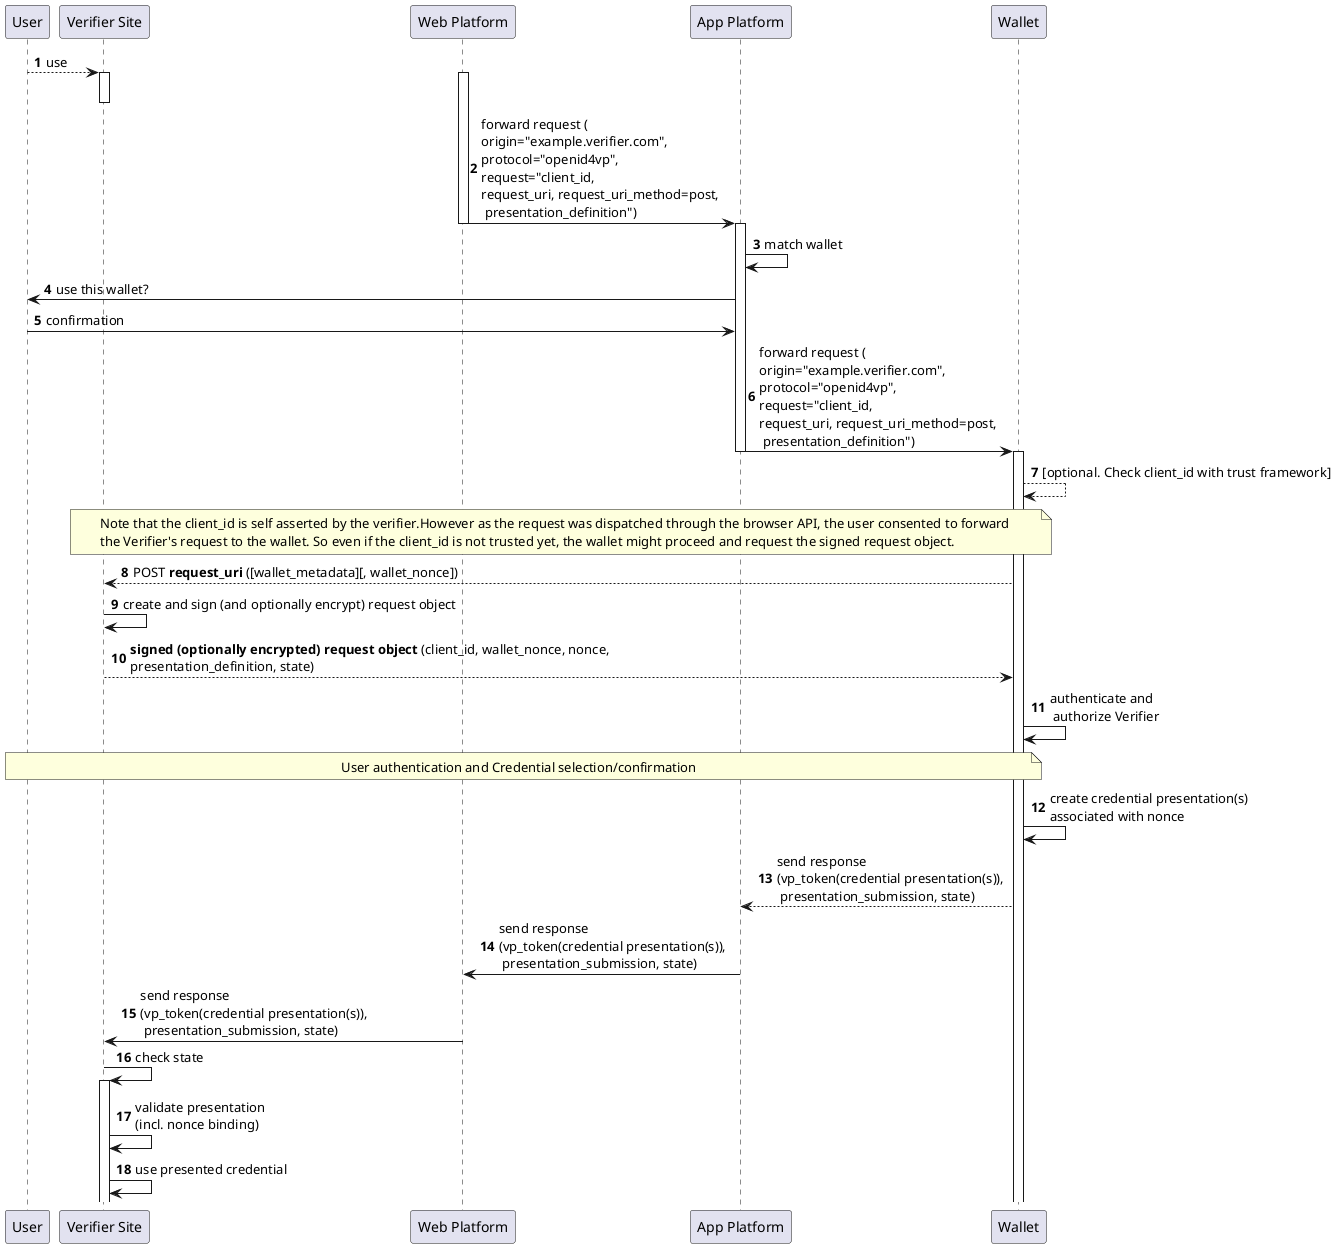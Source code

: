 ```plantuml
@startuml

autonumber

participant "User" as u

participant "Verifier Site" as r

participant "Web Platform" as wp

participant "App Platform" as ap

participant "Wallet" as w

u --> r : use
activate r

deactivate r
activate wp

wp -> ap: forward request (\norigin="example.verifier.com",\nprotocol="openid4vp",\nrequest="client_id, \nrequest_uri, request_uri_method=post,\n presentation_definition")
deactivate wp
activate ap

ap -> ap: match wallet
ap -> u: use this wallet?
u -> ap: confirmation

ap -> w: forward request (\norigin="example.verifier.com",\nprotocol="openid4vp",\nrequest="client_id, \nrequest_uri, request_uri_method=post,\n presentation_definition")
deactivate ap

activate w
w --> w: [optional. Check client_id with trust framework]
note over r,w
    Note that the client_id is self asserted by the verifier.However as the request was dispatched through the browser API, the user consented to forward 
    the Verifier's request to the wallet. So even if the client_id is not trusted yet, the wallet might proceed and request the signed request object.
end note
w --> r: POST **request_uri** ([wallet_metadata][, wallet_nonce])
r -> r: create and sign (and optionally encrypt) request object 
r --> w: **signed (optionally encrypted) request object** (client_id, wallet_nonce, nonce, \npresentation_definition, state)
w -> w: authenticate and\n authorize Verifier

note over u, w: User authentication and Credential selection/confirmation

w -> w: create credential presentation(s) \nassociated with nonce
w --> ap: send response \n(vp_token(credential presentation(s)),\n presentation_submission, state)
ap -> wp: send response \n(vp_token(credential presentation(s)),\n presentation_submission, state)
wp -> r: send response \n(vp_token(credential presentation(s)),\n presentation_submission, state)
r -> r: check state
activate r
r -> r: validate presentation \n(incl. nonce binding)
r -> r: use presented credential 
@enduml
```